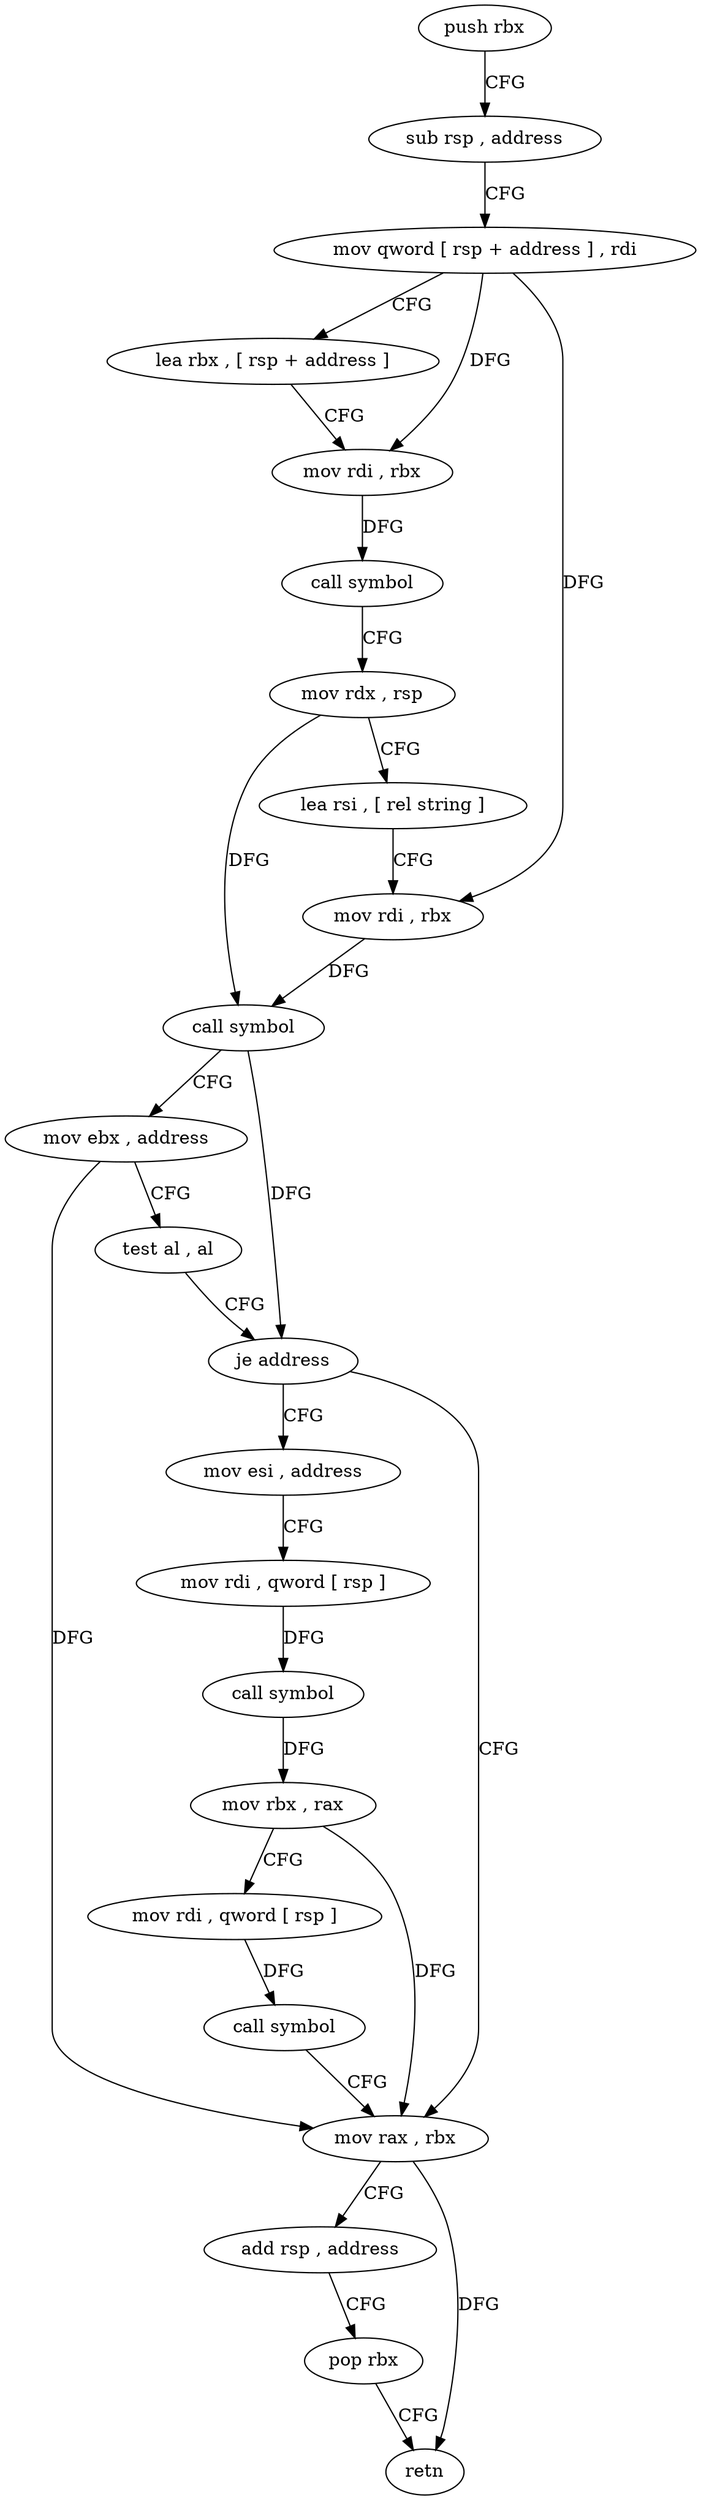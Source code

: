 digraph "func" {
"88445" [label = "push rbx" ]
"88446" [label = "sub rsp , address" ]
"88450" [label = "mov qword [ rsp + address ] , rdi" ]
"88455" [label = "lea rbx , [ rsp + address ]" ]
"88460" [label = "mov rdi , rbx" ]
"88463" [label = "call symbol" ]
"88468" [label = "mov rdx , rsp" ]
"88471" [label = "lea rsi , [ rel string ]" ]
"88478" [label = "mov rdi , rbx" ]
"88481" [label = "call symbol" ]
"88486" [label = "mov ebx , address" ]
"88491" [label = "test al , al" ]
"88493" [label = "je address" ]
"88521" [label = "mov rax , rbx" ]
"88495" [label = "mov esi , address" ]
"88524" [label = "add rsp , address" ]
"88528" [label = "pop rbx" ]
"88529" [label = "retn" ]
"88500" [label = "mov rdi , qword [ rsp ]" ]
"88504" [label = "call symbol" ]
"88509" [label = "mov rbx , rax" ]
"88512" [label = "mov rdi , qword [ rsp ]" ]
"88516" [label = "call symbol" ]
"88445" -> "88446" [ label = "CFG" ]
"88446" -> "88450" [ label = "CFG" ]
"88450" -> "88455" [ label = "CFG" ]
"88450" -> "88460" [ label = "DFG" ]
"88450" -> "88478" [ label = "DFG" ]
"88455" -> "88460" [ label = "CFG" ]
"88460" -> "88463" [ label = "DFG" ]
"88463" -> "88468" [ label = "CFG" ]
"88468" -> "88471" [ label = "CFG" ]
"88468" -> "88481" [ label = "DFG" ]
"88471" -> "88478" [ label = "CFG" ]
"88478" -> "88481" [ label = "DFG" ]
"88481" -> "88486" [ label = "CFG" ]
"88481" -> "88493" [ label = "DFG" ]
"88486" -> "88491" [ label = "CFG" ]
"88486" -> "88521" [ label = "DFG" ]
"88491" -> "88493" [ label = "CFG" ]
"88493" -> "88521" [ label = "CFG" ]
"88493" -> "88495" [ label = "CFG" ]
"88521" -> "88524" [ label = "CFG" ]
"88521" -> "88529" [ label = "DFG" ]
"88495" -> "88500" [ label = "CFG" ]
"88524" -> "88528" [ label = "CFG" ]
"88528" -> "88529" [ label = "CFG" ]
"88500" -> "88504" [ label = "DFG" ]
"88504" -> "88509" [ label = "DFG" ]
"88509" -> "88512" [ label = "CFG" ]
"88509" -> "88521" [ label = "DFG" ]
"88512" -> "88516" [ label = "DFG" ]
"88516" -> "88521" [ label = "CFG" ]
}
